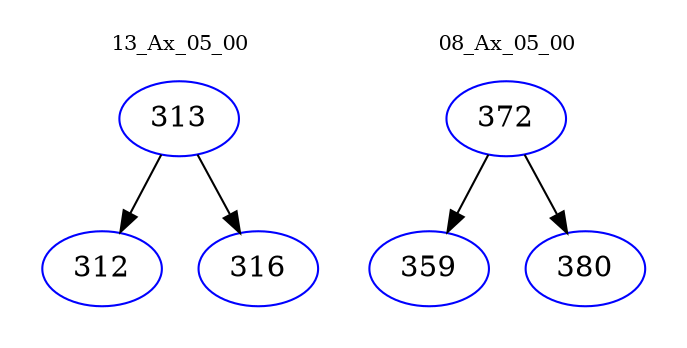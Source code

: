 digraph{
subgraph cluster_0 {
color = white
label = "13_Ax_05_00";
fontsize=10;
T0_313 [label="313", color="blue"]
T0_313 -> T0_312 [color="black"]
T0_312 [label="312", color="blue"]
T0_313 -> T0_316 [color="black"]
T0_316 [label="316", color="blue"]
}
subgraph cluster_1 {
color = white
label = "08_Ax_05_00";
fontsize=10;
T1_372 [label="372", color="blue"]
T1_372 -> T1_359 [color="black"]
T1_359 [label="359", color="blue"]
T1_372 -> T1_380 [color="black"]
T1_380 [label="380", color="blue"]
}
}
